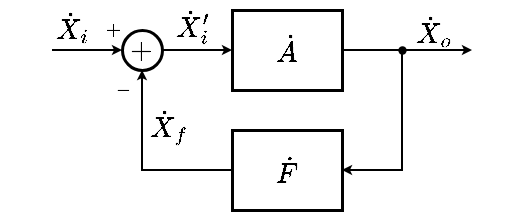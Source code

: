 <mxfile version="20.7.4" type="device"><diagram id="Fo1MZm2neYlu_NJdYs7B" name="第 1 页"><mxGraphModel dx="376" dy="255" grid="1" gridSize="5" guides="1" tooltips="1" connect="1" arrows="1" fold="1" page="1" pageScale="1" pageWidth="827" pageHeight="1169" math="1" shadow="0"><root><mxCell id="0"/><mxCell id="1" parent="0"/><mxCell id="CDi_UX9jkfzOg-y0BfPX-1" value="$$\dot{A}$$" style="rounded=0;whiteSpace=wrap;html=1;strokeWidth=1.5;connectable=0;" vertex="1" parent="1"><mxGeometry x="140" y="145" width="55" height="40" as="geometry"/></mxCell><mxCell id="CDi_UX9jkfzOg-y0BfPX-2" value="$$+$$" style="ellipse;whiteSpace=wrap;html=1;aspect=fixed;strokeWidth=1.5;fontSize=12;" vertex="1" parent="1"><mxGeometry x="85" y="155" width="20" height="20" as="geometry"/></mxCell><mxCell id="CDi_UX9jkfzOg-y0BfPX-3" value="" style="endArrow=classic;html=1;rounded=0;fontSize=12;endSize=2;startSize=2;exitX=1;exitY=0.5;exitDx=0;exitDy=0;" edge="1" parent="1" source="CDi_UX9jkfzOg-y0BfPX-2"><mxGeometry width="50" height="50" relative="1" as="geometry"><mxPoint x="50" y="290" as="sourcePoint"/><mxPoint x="140" y="165" as="targetPoint"/></mxGeometry></mxCell><mxCell id="CDi_UX9jkfzOg-y0BfPX-4" value="" style="endArrow=classic;html=1;rounded=0;fontSize=12;endSize=2;startSize=2;entryX=0;entryY=0.5;entryDx=0;entryDy=0;" edge="1" parent="1" target="CDi_UX9jkfzOg-y0BfPX-2"><mxGeometry width="50" height="50" relative="1" as="geometry"><mxPoint x="50" y="165" as="sourcePoint"/><mxPoint x="145" y="170" as="targetPoint"/></mxGeometry></mxCell><mxCell id="CDi_UX9jkfzOg-y0BfPX-6" value="$$\dot{X}_i$$" style="text;html=1;align=center;verticalAlign=middle;resizable=1;points=[];autosize=1;strokeColor=none;fillColor=none;fontSize=12;movable=1;rotatable=1;deletable=1;editable=1;connectable=1;" vertex="1" parent="1"><mxGeometry x="50" y="140" width="20" height="25" as="geometry"/></mxCell><mxCell id="CDi_UX9jkfzOg-y0BfPX-7" value="$$\dot{F}$$" style="rounded=0;whiteSpace=wrap;html=1;strokeWidth=1.5;connectable=0;" vertex="1" parent="1"><mxGeometry x="140" y="205" width="55" height="40" as="geometry"/></mxCell><mxCell id="CDi_UX9jkfzOg-y0BfPX-8" value="" style="endArrow=classic;html=1;rounded=0;fontSize=12;startSize=2;endSize=2;entryX=0.5;entryY=1;entryDx=0;entryDy=0;" edge="1" parent="1" target="CDi_UX9jkfzOg-y0BfPX-2"><mxGeometry width="50" height="50" relative="1" as="geometry"><mxPoint x="140" y="225" as="sourcePoint"/><mxPoint x="70" y="175" as="targetPoint"/><Array as="points"><mxPoint x="95" y="225"/></Array></mxGeometry></mxCell><mxCell id="CDi_UX9jkfzOg-y0BfPX-11" value="" style="endArrow=classic;html=1;rounded=0;fontSize=12;startSize=2;endSize=2;" edge="1" parent="1"><mxGeometry width="50" height="50" relative="1" as="geometry"><mxPoint x="195" y="165" as="sourcePoint"/><mxPoint x="260" y="165" as="targetPoint"/></mxGeometry></mxCell><mxCell id="CDi_UX9jkfzOg-y0BfPX-12" value="" style="endArrow=classic;html=1;rounded=0;fontSize=12;startSize=2;endSize=2;" edge="1" parent="1"><mxGeometry width="50" height="50" relative="1" as="geometry"><mxPoint x="225" y="165" as="sourcePoint"/><mxPoint x="195" y="225" as="targetPoint"/><Array as="points"><mxPoint x="225" y="225"/></Array></mxGeometry></mxCell><mxCell id="CDi_UX9jkfzOg-y0BfPX-13" value="" style="shape=waypoint;sketch=0;fillStyle=solid;size=6;pointerEvents=1;points=[];fillColor=none;resizable=1;rotatable=1;perimeter=centerPerimeter;snapToPoint=1;strokeWidth=0.1;fontSize=12;movable=1;deletable=1;editable=1;connectable=1;" vertex="1" parent="1"><mxGeometry x="220" y="160" width="10" height="10" as="geometry"/></mxCell><mxCell id="CDi_UX9jkfzOg-y0BfPX-15" value="$$\dot{X}_f$$" style="text;html=1;align=center;verticalAlign=middle;resizable=1;points=[];autosize=1;strokeColor=none;fillColor=none;fontSize=12;movable=1;rotatable=1;deletable=1;editable=1;connectable=1;" vertex="1" parent="1"><mxGeometry x="95" y="190" width="25" height="25" as="geometry"/></mxCell><mxCell id="CDi_UX9jkfzOg-y0BfPX-16" value="$$\dot{X}_i'$$" style="text;html=1;align=center;verticalAlign=middle;resizable=1;points=[];autosize=1;strokeColor=none;fillColor=none;fontSize=12;movable=1;rotatable=1;deletable=1;editable=1;connectable=1;" vertex="1" parent="1"><mxGeometry x="105" y="140" width="30" height="25" as="geometry"/></mxCell><mxCell id="CDi_UX9jkfzOg-y0BfPX-17" value="$$+$$" style="text;html=1;align=center;verticalAlign=middle;resizable=1;points=[];autosize=1;strokeColor=none;fillColor=none;fontSize=8;movable=1;rotatable=1;deletable=1;editable=1;connectable=1;" vertex="1" parent="1"><mxGeometry x="75" y="150" width="10" height="10" as="geometry"/></mxCell><mxCell id="CDi_UX9jkfzOg-y0BfPX-18" value="$$-$$" style="text;html=1;align=center;verticalAlign=middle;resizable=1;points=[];autosize=1;strokeColor=none;fillColor=none;fontSize=8;movable=1;rotatable=1;deletable=1;editable=1;connectable=1;" vertex="1" parent="1"><mxGeometry x="80" y="180" width="10" height="10" as="geometry"/></mxCell><mxCell id="CDi_UX9jkfzOg-y0BfPX-19" value="$$\dot{X}_o$$" style="text;html=1;align=center;verticalAlign=middle;resizable=1;points=[];autosize=1;strokeColor=none;fillColor=none;fontSize=12;movable=1;rotatable=1;deletable=1;editable=1;connectable=1;" vertex="1" parent="1"><mxGeometry x="225" y="145" width="30" height="20" as="geometry"/></mxCell></root></mxGraphModel></diagram></mxfile>